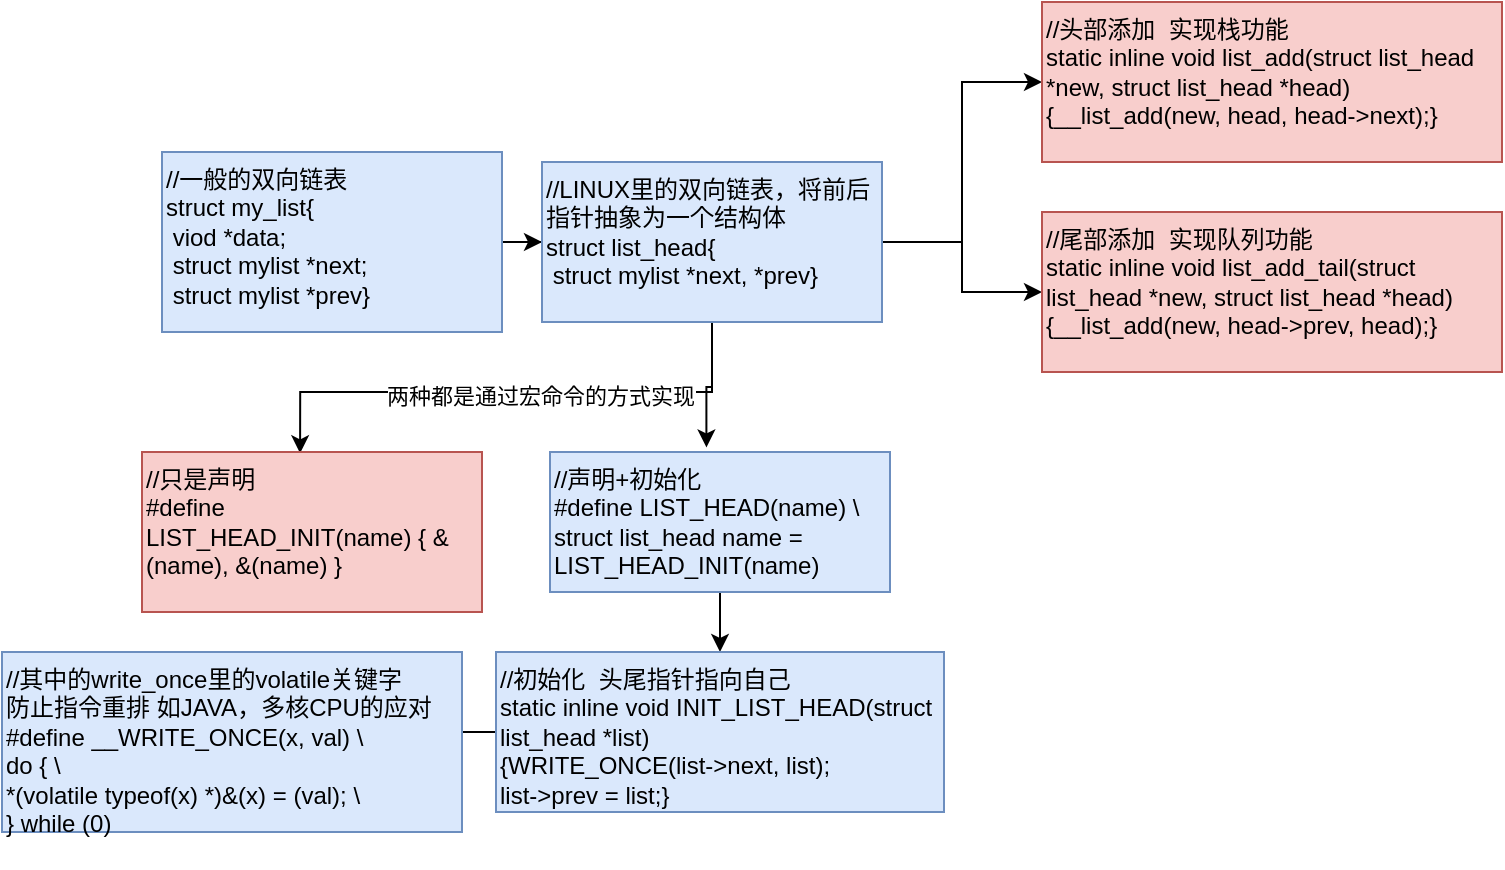 <mxfile version="16.1.0" type="github" pages="2">
  <diagram id="_noqiSW378toQs2qWj4v" name="list.c--linux里的链表">
    <mxGraphModel dx="1865" dy="536" grid="1" gridSize="10" guides="1" tooltips="1" connect="1" arrows="1" fold="1" page="1" pageScale="1" pageWidth="827" pageHeight="1169" math="0" shadow="0">
      <root>
        <mxCell id="0" />
        <mxCell id="1" parent="0" />
        <mxCell id="8j2R5T3ifwdvbYh2FMxT-4" style="edgeStyle=orthogonalEdgeStyle;rounded=0;orthogonalLoop=1;jettySize=auto;html=1;entryX=0;entryY=0.5;entryDx=0;entryDy=0;" parent="1" source="8j2R5T3ifwdvbYh2FMxT-2" target="8j2R5T3ifwdvbYh2FMxT-3" edge="1">
          <mxGeometry relative="1" as="geometry" />
        </mxCell>
        <mxCell id="8j2R5T3ifwdvbYh2FMxT-2" value="//一般的双向链表&lt;br&gt;struct my_list{&lt;br&gt;&lt;span style=&quot;white-space: pre&quot;&gt; &lt;/span&gt;viod *data;&lt;br&gt;&lt;span style=&quot;white-space: pre&quot;&gt; &lt;/span&gt;struct mylist *next;&lt;br&gt;&lt;span style=&quot;white-space: pre&quot;&gt; &lt;/span&gt;struct mylist *prev}" style="rounded=0;whiteSpace=wrap;html=1;align=left;verticalAlign=top;fillColor=#dae8fc;strokeColor=#6c8ebf;" parent="1" vertex="1">
          <mxGeometry x="50" y="180" width="170" height="90" as="geometry" />
        </mxCell>
        <mxCell id="8j2R5T3ifwdvbYh2FMxT-7" style="edgeStyle=orthogonalEdgeStyle;rounded=0;orthogonalLoop=1;jettySize=auto;html=1;entryX=0.465;entryY=0.008;entryDx=0;entryDy=0;entryPerimeter=0;" parent="1" source="8j2R5T3ifwdvbYh2FMxT-3" target="8j2R5T3ifwdvbYh2FMxT-5" edge="1">
          <mxGeometry relative="1" as="geometry">
            <Array as="points">
              <mxPoint x="325" y="300" />
              <mxPoint x="119" y="300" />
            </Array>
          </mxGeometry>
        </mxCell>
        <mxCell id="8j2R5T3ifwdvbYh2FMxT-9" value="两种都是通过宏命令的方式实现" style="edgeLabel;html=1;align=center;verticalAlign=middle;resizable=0;points=[];" parent="8j2R5T3ifwdvbYh2FMxT-7" vertex="1" connectable="0">
          <mxGeometry x="-0.109" y="2" relative="1" as="geometry">
            <mxPoint as="offset" />
          </mxGeometry>
        </mxCell>
        <mxCell id="8j2R5T3ifwdvbYh2FMxT-8" style="edgeStyle=orthogonalEdgeStyle;rounded=0;orthogonalLoop=1;jettySize=auto;html=1;entryX=0.46;entryY=-0.033;entryDx=0;entryDy=0;entryPerimeter=0;" parent="1" source="8j2R5T3ifwdvbYh2FMxT-3" target="8j2R5T3ifwdvbYh2FMxT-6" edge="1">
          <mxGeometry relative="1" as="geometry" />
        </mxCell>
        <mxCell id="8j2R5T3ifwdvbYh2FMxT-17" style="edgeStyle=orthogonalEdgeStyle;rounded=0;orthogonalLoop=1;jettySize=auto;html=1;entryX=0;entryY=0.5;entryDx=0;entryDy=0;" parent="1" source="8j2R5T3ifwdvbYh2FMxT-3" target="8j2R5T3ifwdvbYh2FMxT-16" edge="1">
          <mxGeometry relative="1" as="geometry" />
        </mxCell>
        <mxCell id="8j2R5T3ifwdvbYh2FMxT-18" style="edgeStyle=orthogonalEdgeStyle;rounded=0;orthogonalLoop=1;jettySize=auto;html=1;entryX=0;entryY=0.5;entryDx=0;entryDy=0;" parent="1" source="8j2R5T3ifwdvbYh2FMxT-3" target="8j2R5T3ifwdvbYh2FMxT-14" edge="1">
          <mxGeometry relative="1" as="geometry" />
        </mxCell>
        <mxCell id="8j2R5T3ifwdvbYh2FMxT-3" value="//LINUX里的双向链表，将前后 指针抽象为一个结构体&lt;br&gt;struct list_head{&lt;br&gt;&lt;span style=&quot;white-space: pre&quot;&gt; &lt;/span&gt;struct mylist *next,&amp;nbsp;*prev}" style="rounded=0;whiteSpace=wrap;html=1;align=left;verticalAlign=top;fillColor=#dae8fc;strokeColor=#6c8ebf;" parent="1" vertex="1">
          <mxGeometry x="240" y="185" width="170" height="80" as="geometry" />
        </mxCell>
        <mxCell id="8j2R5T3ifwdvbYh2FMxT-5" value="//只是声明&lt;br&gt;#define LIST_HEAD_INIT(name) { &amp;amp;(name), &amp;amp;(name) }" style="rounded=0;whiteSpace=wrap;html=1;align=left;verticalAlign=top;fillColor=#f8cecc;strokeColor=#b85450;" parent="1" vertex="1">
          <mxGeometry x="40" y="330" width="170" height="80" as="geometry" />
        </mxCell>
        <mxCell id="8j2R5T3ifwdvbYh2FMxT-11" style="edgeStyle=orthogonalEdgeStyle;rounded=0;orthogonalLoop=1;jettySize=auto;html=1;entryX=0.5;entryY=0;entryDx=0;entryDy=0;" parent="1" source="8j2R5T3ifwdvbYh2FMxT-6" target="8j2R5T3ifwdvbYh2FMxT-10" edge="1">
          <mxGeometry relative="1" as="geometry" />
        </mxCell>
        <mxCell id="8j2R5T3ifwdvbYh2FMxT-6" value="//声明+初始化&lt;br&gt;&lt;div&gt;#define LIST_HEAD(name) \&lt;/div&gt;&lt;div&gt;&lt;span&gt; &lt;/span&gt;struct list_head name = LIST_HEAD_INIT(name)&lt;/div&gt;" style="rounded=0;whiteSpace=wrap;html=1;align=left;verticalAlign=top;fillColor=#dae8fc;strokeColor=#6c8ebf;" parent="1" vertex="1">
          <mxGeometry x="244" y="330" width="170" height="70" as="geometry" />
        </mxCell>
        <mxCell id="8j2R5T3ifwdvbYh2FMxT-13" style="edgeStyle=orthogonalEdgeStyle;rounded=0;orthogonalLoop=1;jettySize=auto;html=1;entryX=1;entryY=0.5;entryDx=0;entryDy=0;" parent="1" source="8j2R5T3ifwdvbYh2FMxT-10" target="8j2R5T3ifwdvbYh2FMxT-12" edge="1">
          <mxGeometry relative="1" as="geometry" />
        </mxCell>
        <mxCell id="8j2R5T3ifwdvbYh2FMxT-10" value="&lt;div&gt;//初始化&amp;nbsp; 头尾指针指向自己&lt;/div&gt;&lt;div&gt;static inline void INIT_LIST_HEAD(struct list_head *list)&lt;/div&gt;&lt;div&gt;{&lt;span&gt;WRITE_ONCE(list-&amp;gt;next, list);&lt;/span&gt;&lt;/div&gt;&lt;div&gt;&lt;span&gt; &lt;/span&gt;list-&amp;gt;prev = list;&lt;span&gt;}&lt;/span&gt;&lt;/div&gt;" style="rounded=0;whiteSpace=wrap;html=1;align=left;verticalAlign=top;fillColor=#dae8fc;strokeColor=#6c8ebf;" parent="1" vertex="1">
          <mxGeometry x="217" y="430" width="224" height="80" as="geometry" />
        </mxCell>
        <mxCell id="8j2R5T3ifwdvbYh2FMxT-12" value="&lt;div&gt;//其中的write_once里的volatile关键字&lt;/div&gt;&lt;div&gt;防止指令重排 如JAVA，多核CPU的应对&lt;/div&gt;&lt;div&gt;#define __WRITE_ONCE(x, val)&lt;span&gt;      &lt;/span&gt;\&lt;/div&gt;&lt;div&gt;do {&lt;span&gt;         &lt;/span&gt;\&lt;/div&gt;&lt;div&gt;&lt;span&gt; &lt;/span&gt;*(volatile typeof(x) *)&amp;amp;(x) = (val);&lt;span&gt;    &lt;/span&gt;\&lt;/div&gt;&lt;div&gt;} while (0)&lt;/div&gt;&lt;div&gt;&lt;br&gt;&lt;/div&gt;" style="rounded=0;whiteSpace=wrap;html=1;align=left;verticalAlign=top;fillColor=#dae8fc;strokeColor=#6c8ebf;" parent="1" vertex="1">
          <mxGeometry x="-30" y="430" width="230" height="90" as="geometry" />
        </mxCell>
        <mxCell id="8j2R5T3ifwdvbYh2FMxT-14" value="&lt;div&gt;//头部添加&amp;nbsp; 实现栈功能&lt;/div&gt;&lt;div&gt;static inline void list_add(struct list_head *new, struct list_head *head)&lt;/div&gt;&lt;div&gt;{&lt;span&gt;__list_add(new, head, head-&amp;gt;next);&lt;/span&gt;&lt;span&gt;}&lt;/span&gt;&lt;/div&gt;" style="rounded=0;whiteSpace=wrap;html=1;align=left;verticalAlign=top;fillColor=#f8cecc;strokeColor=#b85450;" parent="1" vertex="1">
          <mxGeometry x="490" y="105" width="230" height="80" as="geometry" />
        </mxCell>
        <mxCell id="8j2R5T3ifwdvbYh2FMxT-16" value="&lt;div&gt;//尾部添加&amp;nbsp; 实现队列功能&lt;/div&gt;&lt;div&gt;&lt;div&gt;static inline void list_add_tail(struct list_head *new, struct list_head *head)&lt;/div&gt;&lt;div&gt;{&lt;span&gt;__list_add(new, head-&amp;gt;prev, head);&lt;/span&gt;&lt;span&gt;}&lt;/span&gt;&lt;/div&gt;&lt;/div&gt;" style="rounded=0;whiteSpace=wrap;html=1;align=left;verticalAlign=top;fillColor=#f8cecc;strokeColor=#b85450;" parent="1" vertex="1">
          <mxGeometry x="490" y="210" width="230" height="80" as="geometry" />
        </mxCell>
      </root>
    </mxGraphModel>
  </diagram>
  <diagram id="ODWJaGgnDriCPqYaf5EX" name="Page-2">
    <mxGraphModel dx="1038" dy="536" grid="1" gridSize="10" guides="1" tooltips="1" connect="1" arrows="1" fold="1" page="1" pageScale="1" pageWidth="827" pageHeight="1169" math="0" shadow="0">
      <root>
        <mxCell id="sFphhS1bNGxPr_L0Inlw-0" />
        <mxCell id="sFphhS1bNGxPr_L0Inlw-1" parent="sFphhS1bNGxPr_L0Inlw-0" />
        <mxCell id="lPBpgQO8cfQs--RiFUvr-14" style="edgeStyle=orthogonalEdgeStyle;rounded=0;orthogonalLoop=1;jettySize=auto;html=1;" edge="1" parent="sFphhS1bNGxPr_L0Inlw-1" source="lPBpgQO8cfQs--RiFUvr-0">
          <mxGeometry relative="1" as="geometry">
            <mxPoint x="145" y="260" as="targetPoint" />
          </mxGeometry>
        </mxCell>
        <mxCell id="lPBpgQO8cfQs--RiFUvr-0" value="段选择器（16位）" style="rounded=0;whiteSpace=wrap;html=1;fillColor=#e1d5e7;strokeColor=#9673a6;" vertex="1" parent="sFphhS1bNGxPr_L0Inlw-1">
          <mxGeometry x="70" y="150" width="150" height="40" as="geometry" />
        </mxCell>
        <mxCell id="lPBpgQO8cfQs--RiFUvr-4" value="属性（12位）" style="rounded=0;whiteSpace=wrap;html=1;fillColor=#dae8fc;strokeColor=#6c8ebf;" vertex="1" parent="sFphhS1bNGxPr_L0Inlw-1">
          <mxGeometry x="220" y="150" width="110" height="40" as="geometry" />
        </mxCell>
        <mxCell id="lPBpgQO8cfQs--RiFUvr-5" value="段基地址（32位）" style="rounded=0;whiteSpace=wrap;html=1;fillColor=#dae8fc;strokeColor=#6c8ebf;" vertex="1" parent="sFphhS1bNGxPr_L0Inlw-1">
          <mxGeometry x="320" y="150" width="160" height="40" as="geometry" />
        </mxCell>
        <mxCell id="lPBpgQO8cfQs--RiFUvr-6" value="段界限（20位）" style="rounded=0;whiteSpace=wrap;html=1;fillColor=#dae8fc;strokeColor=#6c8ebf;" vertex="1" parent="sFphhS1bNGxPr_L0Inlw-1">
          <mxGeometry x="480" y="150" width="200" height="40" as="geometry" />
        </mxCell>
        <mxCell id="lPBpgQO8cfQs--RiFUvr-7" value="" style="shape=flexArrow;endArrow=classic;startArrow=classic;html=1;rounded=0;" edge="1" parent="sFphhS1bNGxPr_L0Inlw-1">
          <mxGeometry width="100" height="100" relative="1" as="geometry">
            <mxPoint x="220" y="120" as="sourcePoint" />
            <mxPoint x="680" y="120" as="targetPoint" />
          </mxGeometry>
        </mxCell>
        <mxCell id="lPBpgQO8cfQs--RiFUvr-8" value="段描述符寄存器（64位）" style="edgeLabel;html=1;align=center;verticalAlign=middle;resizable=0;points=[];" vertex="1" connectable="0" parent="lPBpgQO8cfQs--RiFUvr-7">
          <mxGeometry x="-0.192" y="-1" relative="1" as="geometry">
            <mxPoint as="offset" />
          </mxGeometry>
        </mxCell>
        <mxCell id="lPBpgQO8cfQs--RiFUvr-9" value="索引号（13位）" style="rounded=0;whiteSpace=wrap;html=1;fillColor=#e1d5e7;strokeColor=#9673a6;" vertex="1" parent="sFphhS1bNGxPr_L0Inlw-1">
          <mxGeometry x="60" y="270" width="420" height="40" as="geometry" />
        </mxCell>
        <mxCell id="lPBpgQO8cfQs--RiFUvr-38" style="edgeStyle=orthogonalEdgeStyle;rounded=0;orthogonalLoop=1;jettySize=auto;html=1;entryX=0.5;entryY=0;entryDx=0;entryDy=0;" edge="1" parent="sFphhS1bNGxPr_L0Inlw-1" source="lPBpgQO8cfQs--RiFUvr-10" target="lPBpgQO8cfQs--RiFUvr-37">
          <mxGeometry relative="1" as="geometry">
            <Array as="points">
              <mxPoint x="505" y="340" />
              <mxPoint x="210" y="340" />
            </Array>
          </mxGeometry>
        </mxCell>
        <mxCell id="lPBpgQO8cfQs--RiFUvr-39" value="=0 表示GTD 一个CPU对应一个GTD表 相当于主表" style="edgeLabel;html=1;align=center;verticalAlign=middle;resizable=0;points=[];" vertex="1" connectable="0" parent="lPBpgQO8cfQs--RiFUvr-38">
          <mxGeometry x="0.156" y="-2" relative="1" as="geometry">
            <mxPoint as="offset" />
          </mxGeometry>
        </mxCell>
        <mxCell id="lPBpgQO8cfQs--RiFUvr-78" style="edgeStyle=orthogonalEdgeStyle;rounded=0;orthogonalLoop=1;jettySize=auto;html=1;entryX=1;entryY=0.25;entryDx=0;entryDy=0;" edge="1" parent="sFphhS1bNGxPr_L0Inlw-1" source="lPBpgQO8cfQs--RiFUvr-10" target="lPBpgQO8cfQs--RiFUvr-67">
          <mxGeometry relative="1" as="geometry">
            <Array as="points">
              <mxPoint x="505" y="370" />
              <mxPoint x="440" y="370" />
              <mxPoint x="440" y="525" />
            </Array>
          </mxGeometry>
        </mxCell>
        <mxCell id="lPBpgQO8cfQs--RiFUvr-79" value="=1表示其中一个LTD" style="edgeLabel;html=1;align=center;verticalAlign=middle;resizable=0;points=[];" vertex="1" connectable="0" parent="lPBpgQO8cfQs--RiFUvr-78">
          <mxGeometry x="-0.037" y="-2" relative="1" as="geometry">
            <mxPoint as="offset" />
          </mxGeometry>
        </mxCell>
        <mxCell id="lPBpgQO8cfQs--RiFUvr-10" value="TL（1）" style="rounded=0;whiteSpace=wrap;html=1;fillColor=#0050ef;strokeColor=#001DBC;fontColor=#ffffff;" vertex="1" parent="sFphhS1bNGxPr_L0Inlw-1">
          <mxGeometry x="480" y="270" width="50" height="40" as="geometry" />
        </mxCell>
        <mxCell id="lPBpgQO8cfQs--RiFUvr-21" style="edgeStyle=orthogonalEdgeStyle;rounded=0;orthogonalLoop=1;jettySize=auto;html=1;entryX=0.5;entryY=0;entryDx=0;entryDy=0;" edge="1" parent="sFphhS1bNGxPr_L0Inlw-1" source="lPBpgQO8cfQs--RiFUvr-13" target="lPBpgQO8cfQs--RiFUvr-15">
          <mxGeometry relative="1" as="geometry" />
        </mxCell>
        <mxCell id="lPBpgQO8cfQs--RiFUvr-13" value="RPL（2）" style="rounded=0;whiteSpace=wrap;html=1;fillColor=#60a917;strokeColor=#2D7600;fontColor=#ffffff;" vertex="1" parent="sFphhS1bNGxPr_L0Inlw-1">
          <mxGeometry x="530" y="270" width="60" height="40" as="geometry" />
        </mxCell>
        <mxCell id="lPBpgQO8cfQs--RiFUvr-19" value="" style="group" vertex="1" connectable="0" parent="sFphhS1bNGxPr_L0Inlw-1">
          <mxGeometry x="435" y="430" width="250" height="250" as="geometry" />
        </mxCell>
        <mxCell id="lPBpgQO8cfQs--RiFUvr-15" value="Ring3 Appllication" style="ellipse;whiteSpace=wrap;html=1;aspect=fixed;verticalAlign=top;fillColor=#6d8764;fontColor=#ffffff;strokeColor=#3A5431;" vertex="1" parent="lPBpgQO8cfQs--RiFUvr-19">
          <mxGeometry width="250" height="250" as="geometry" />
        </mxCell>
        <mxCell id="lPBpgQO8cfQs--RiFUvr-16" value="Ring2 Device driver" style="ellipse;whiteSpace=wrap;html=1;aspect=fixed;verticalAlign=top;fillColor=#f0a30a;fontColor=#000000;strokeColor=#BD7000;" vertex="1" parent="lPBpgQO8cfQs--RiFUvr-19">
          <mxGeometry x="25" y="25" width="200" height="200" as="geometry" />
        </mxCell>
        <mxCell id="lPBpgQO8cfQs--RiFUvr-17" value="Ring1 Device driver" style="ellipse;whiteSpace=wrap;html=1;aspect=fixed;verticalAlign=top;fillColor=#fa6800;fontColor=#000000;strokeColor=#C73500;" vertex="1" parent="lPBpgQO8cfQs--RiFUvr-19">
          <mxGeometry x="50" y="50" width="145" height="145" as="geometry" />
        </mxCell>
        <mxCell id="lPBpgQO8cfQs--RiFUvr-18" value="Ring0&lt;br&gt;&lt;br&gt;Kernel&lt;br&gt;" style="ellipse;whiteSpace=wrap;html=1;aspect=fixed;verticalAlign=top;fillColor=#e51400;fontColor=#ffffff;strokeColor=#B20000;" vertex="1" parent="lPBpgQO8cfQs--RiFUvr-19">
          <mxGeometry x="75" y="75" width="100" height="100" as="geometry" />
        </mxCell>
        <mxCell id="lPBpgQO8cfQs--RiFUvr-22" value="" style="shape=flexArrow;endArrow=classic;startArrow=classic;html=1;rounded=0;" edge="1" parent="sFphhS1bNGxPr_L0Inlw-1">
          <mxGeometry width="100" height="100" relative="1" as="geometry">
            <mxPoint x="710" y="670" as="sourcePoint" />
            <mxPoint x="710" y="430" as="targetPoint" />
          </mxGeometry>
        </mxCell>
        <mxCell id="lPBpgQO8cfQs--RiFUvr-23" value="CPU内核权限分级" style="edgeLabel;html=1;align=right;verticalAlign=middle;resizable=0;points=[];horizontal=0;" vertex="1" connectable="0" parent="lPBpgQO8cfQs--RiFUvr-22">
          <mxGeometry x="0.502" y="1" relative="1" as="geometry">
            <mxPoint as="offset" />
          </mxGeometry>
        </mxCell>
        <mxCell id="lPBpgQO8cfQs--RiFUvr-37" value="GTD" style="text;html=1;strokeColor=none;fillColor=none;align=center;verticalAlign=middle;whiteSpace=wrap;rounded=0;" vertex="1" parent="sFphhS1bNGxPr_L0Inlw-1">
          <mxGeometry x="180" y="380" width="60" height="30" as="geometry" />
        </mxCell>
        <mxCell id="lPBpgQO8cfQs--RiFUvr-42" value="" style="group" vertex="1" connectable="0" parent="sFphhS1bNGxPr_L0Inlw-1">
          <mxGeometry x="150" y="410" width="120" height="60" as="geometry" />
        </mxCell>
        <mxCell id="lPBpgQO8cfQs--RiFUvr-32" value="LDT Desriptor 1" style="rounded=0;whiteSpace=wrap;html=1;" vertex="1" parent="lPBpgQO8cfQs--RiFUvr-42">
          <mxGeometry y="20" width="120" height="40" as="geometry" />
        </mxCell>
        <mxCell id="lPBpgQO8cfQs--RiFUvr-33" value="" style="rounded=0;whiteSpace=wrap;html=1;" vertex="1" parent="lPBpgQO8cfQs--RiFUvr-42">
          <mxGeometry width="120" height="20" as="geometry" />
        </mxCell>
        <mxCell id="lPBpgQO8cfQs--RiFUvr-43" value="" style="group" vertex="1" connectable="0" parent="sFphhS1bNGxPr_L0Inlw-1">
          <mxGeometry x="150" y="470" width="120" height="60" as="geometry" />
        </mxCell>
        <mxCell id="lPBpgQO8cfQs--RiFUvr-44" value="LDT Desriptor 2" style="rounded=0;whiteSpace=wrap;html=1;" vertex="1" parent="lPBpgQO8cfQs--RiFUvr-43">
          <mxGeometry y="20" width="120" height="40" as="geometry" />
        </mxCell>
        <mxCell id="lPBpgQO8cfQs--RiFUvr-45" value="" style="rounded=0;whiteSpace=wrap;html=1;" vertex="1" parent="lPBpgQO8cfQs--RiFUvr-43">
          <mxGeometry width="120" height="20" as="geometry" />
        </mxCell>
        <mxCell id="lPBpgQO8cfQs--RiFUvr-46" value="" style="group" vertex="1" connectable="0" parent="sFphhS1bNGxPr_L0Inlw-1">
          <mxGeometry x="150" y="530" width="120" height="60" as="geometry" />
        </mxCell>
        <mxCell id="lPBpgQO8cfQs--RiFUvr-47" value="Other Desriptor....." style="rounded=0;whiteSpace=wrap;html=1;" vertex="1" parent="lPBpgQO8cfQs--RiFUvr-46">
          <mxGeometry y="20" width="120" height="40" as="geometry" />
        </mxCell>
        <mxCell id="lPBpgQO8cfQs--RiFUvr-48" value="" style="rounded=0;whiteSpace=wrap;html=1;" vertex="1" parent="lPBpgQO8cfQs--RiFUvr-46">
          <mxGeometry width="120" height="20" as="geometry" />
        </mxCell>
        <mxCell id="lPBpgQO8cfQs--RiFUvr-49" value="" style="group" vertex="1" connectable="0" parent="sFphhS1bNGxPr_L0Inlw-1">
          <mxGeometry x="150" y="590" width="120" height="60" as="geometry" />
        </mxCell>
        <mxCell id="lPBpgQO8cfQs--RiFUvr-50" value="LDT Desriptor 3" style="rounded=0;whiteSpace=wrap;html=1;" vertex="1" parent="lPBpgQO8cfQs--RiFUvr-49">
          <mxGeometry y="20" width="120" height="40" as="geometry" />
        </mxCell>
        <mxCell id="lPBpgQO8cfQs--RiFUvr-51" value="" style="rounded=0;whiteSpace=wrap;html=1;" vertex="1" parent="lPBpgQO8cfQs--RiFUvr-49">
          <mxGeometry width="120" height="20" as="geometry" />
        </mxCell>
        <mxCell id="lPBpgQO8cfQs--RiFUvr-53" value="" style="rounded=0;whiteSpace=wrap;html=1;" vertex="1" parent="sFphhS1bNGxPr_L0Inlw-1">
          <mxGeometry x="150" y="650" width="120" height="30" as="geometry" />
        </mxCell>
        <mxCell id="lPBpgQO8cfQs--RiFUvr-59" value="" style="group" vertex="1" connectable="0" parent="sFphhS1bNGxPr_L0Inlw-1">
          <mxGeometry x="330" y="410" width="75" height="60" as="geometry" />
        </mxCell>
        <mxCell id="lPBpgQO8cfQs--RiFUvr-55" value="" style="rounded=0;whiteSpace=wrap;html=1;" vertex="1" parent="lPBpgQO8cfQs--RiFUvr-59">
          <mxGeometry width="75" height="20" as="geometry" />
        </mxCell>
        <mxCell id="lPBpgQO8cfQs--RiFUvr-57" value="" style="rounded=0;whiteSpace=wrap;html=1;" vertex="1" parent="lPBpgQO8cfQs--RiFUvr-59">
          <mxGeometry y="20" width="75" height="20" as="geometry" />
        </mxCell>
        <mxCell id="lPBpgQO8cfQs--RiFUvr-58" value="" style="rounded=0;whiteSpace=wrap;html=1;" vertex="1" parent="lPBpgQO8cfQs--RiFUvr-59">
          <mxGeometry y="40" width="75" height="20" as="geometry" />
        </mxCell>
        <mxCell id="lPBpgQO8cfQs--RiFUvr-63" value="LDT1" style="text;html=1;strokeColor=none;fillColor=none;align=center;verticalAlign=middle;whiteSpace=wrap;rounded=0;" vertex="1" parent="sFphhS1bNGxPr_L0Inlw-1">
          <mxGeometry x="338" y="380" width="60" height="30" as="geometry" />
        </mxCell>
        <mxCell id="lPBpgQO8cfQs--RiFUvr-64" style="edgeStyle=orthogonalEdgeStyle;rounded=0;orthogonalLoop=1;jettySize=auto;html=1;entryX=0;entryY=0.5;entryDx=0;entryDy=0;" edge="1" parent="sFphhS1bNGxPr_L0Inlw-1" source="lPBpgQO8cfQs--RiFUvr-32" target="lPBpgQO8cfQs--RiFUvr-55">
          <mxGeometry relative="1" as="geometry" />
        </mxCell>
        <mxCell id="lPBpgQO8cfQs--RiFUvr-65" value="" style="group" vertex="1" connectable="0" parent="sFphhS1bNGxPr_L0Inlw-1">
          <mxGeometry x="330" y="500" width="75" height="60" as="geometry" />
        </mxCell>
        <mxCell id="lPBpgQO8cfQs--RiFUvr-66" value="" style="rounded=0;whiteSpace=wrap;html=1;" vertex="1" parent="lPBpgQO8cfQs--RiFUvr-65">
          <mxGeometry width="75" height="20" as="geometry" />
        </mxCell>
        <mxCell id="lPBpgQO8cfQs--RiFUvr-67" value="" style="rounded=0;whiteSpace=wrap;html=1;" vertex="1" parent="lPBpgQO8cfQs--RiFUvr-65">
          <mxGeometry y="20" width="75" height="20" as="geometry" />
        </mxCell>
        <mxCell id="lPBpgQO8cfQs--RiFUvr-68" value="" style="rounded=0;whiteSpace=wrap;html=1;" vertex="1" parent="lPBpgQO8cfQs--RiFUvr-65">
          <mxGeometry y="40" width="75" height="20" as="geometry" />
        </mxCell>
        <mxCell id="lPBpgQO8cfQs--RiFUvr-69" value="" style="group" vertex="1" connectable="0" parent="sFphhS1bNGxPr_L0Inlw-1">
          <mxGeometry x="330" y="620" width="75" height="60" as="geometry" />
        </mxCell>
        <mxCell id="lPBpgQO8cfQs--RiFUvr-70" value="" style="rounded=0;whiteSpace=wrap;html=1;" vertex="1" parent="lPBpgQO8cfQs--RiFUvr-69">
          <mxGeometry width="75" height="20" as="geometry" />
        </mxCell>
        <mxCell id="lPBpgQO8cfQs--RiFUvr-71" value="" style="rounded=0;whiteSpace=wrap;html=1;" vertex="1" parent="lPBpgQO8cfQs--RiFUvr-69">
          <mxGeometry y="20" width="75" height="20" as="geometry" />
        </mxCell>
        <mxCell id="lPBpgQO8cfQs--RiFUvr-72" value="" style="rounded=0;whiteSpace=wrap;html=1;" vertex="1" parent="lPBpgQO8cfQs--RiFUvr-69">
          <mxGeometry y="40" width="75" height="20" as="geometry" />
        </mxCell>
        <mxCell id="lPBpgQO8cfQs--RiFUvr-74" style="edgeStyle=orthogonalEdgeStyle;rounded=0;orthogonalLoop=1;jettySize=auto;html=1;" edge="1" parent="sFphhS1bNGxPr_L0Inlw-1" source="lPBpgQO8cfQs--RiFUvr-44">
          <mxGeometry relative="1" as="geometry">
            <mxPoint x="330" y="510" as="targetPoint" />
          </mxGeometry>
        </mxCell>
        <mxCell id="lPBpgQO8cfQs--RiFUvr-75" style="edgeStyle=orthogonalEdgeStyle;rounded=0;orthogonalLoop=1;jettySize=auto;html=1;entryX=0;entryY=0.5;entryDx=0;entryDy=0;" edge="1" parent="sFphhS1bNGxPr_L0Inlw-1" source="lPBpgQO8cfQs--RiFUvr-50" target="lPBpgQO8cfQs--RiFUvr-70">
          <mxGeometry relative="1" as="geometry" />
        </mxCell>
        <mxCell id="lPBpgQO8cfQs--RiFUvr-76" value="LDT2" style="text;html=1;strokeColor=none;fillColor=none;align=center;verticalAlign=middle;whiteSpace=wrap;rounded=0;" vertex="1" parent="sFphhS1bNGxPr_L0Inlw-1">
          <mxGeometry x="337.5" y="470" width="60" height="30" as="geometry" />
        </mxCell>
        <mxCell id="lPBpgQO8cfQs--RiFUvr-77" value="LDT3" style="text;html=1;strokeColor=none;fillColor=none;align=center;verticalAlign=middle;whiteSpace=wrap;rounded=0;" vertex="1" parent="sFphhS1bNGxPr_L0Inlw-1">
          <mxGeometry x="338" y="585" width="60" height="30" as="geometry" />
        </mxCell>
        <mxCell id="lPBpgQO8cfQs--RiFUvr-83" style="edgeStyle=orthogonalEdgeStyle;rounded=0;orthogonalLoop=1;jettySize=auto;html=1;entryX=0;entryY=0.5;entryDx=0;entryDy=0;" edge="1" parent="sFphhS1bNGxPr_L0Inlw-1" source="lPBpgQO8cfQs--RiFUvr-80" target="lPBpgQO8cfQs--RiFUvr-32">
          <mxGeometry relative="1" as="geometry" />
        </mxCell>
        <mxCell id="lPBpgQO8cfQs--RiFUvr-80" value="Selector1" style="rounded=0;whiteSpace=wrap;html=1;" vertex="1" parent="sFphhS1bNGxPr_L0Inlw-1">
          <mxGeometry x="10" y="430" width="80" height="30" as="geometry" />
        </mxCell>
        <mxCell id="lPBpgQO8cfQs--RiFUvr-84" style="edgeStyle=orthogonalEdgeStyle;rounded=0;orthogonalLoop=1;jettySize=auto;html=1;entryX=0;entryY=0.5;entryDx=0;entryDy=0;" edge="1" parent="sFphhS1bNGxPr_L0Inlw-1" source="lPBpgQO8cfQs--RiFUvr-81" target="lPBpgQO8cfQs--RiFUvr-44">
          <mxGeometry relative="1" as="geometry" />
        </mxCell>
        <mxCell id="lPBpgQO8cfQs--RiFUvr-81" value="Selector2" style="rounded=0;whiteSpace=wrap;html=1;" vertex="1" parent="sFphhS1bNGxPr_L0Inlw-1">
          <mxGeometry x="10" y="490" width="80" height="30" as="geometry" />
        </mxCell>
        <mxCell id="lPBpgQO8cfQs--RiFUvr-85" style="edgeStyle=orthogonalEdgeStyle;rounded=0;orthogonalLoop=1;jettySize=auto;html=1;entryX=0;entryY=0.5;entryDx=0;entryDy=0;" edge="1" parent="sFphhS1bNGxPr_L0Inlw-1" source="lPBpgQO8cfQs--RiFUvr-82" target="lPBpgQO8cfQs--RiFUvr-50">
          <mxGeometry relative="1" as="geometry" />
        </mxCell>
        <mxCell id="lPBpgQO8cfQs--RiFUvr-82" value="Selector3" style="rounded=0;whiteSpace=wrap;html=1;" vertex="1" parent="sFphhS1bNGxPr_L0Inlw-1">
          <mxGeometry x="10" y="615" width="80" height="30" as="geometry" />
        </mxCell>
      </root>
    </mxGraphModel>
  </diagram>
</mxfile>
